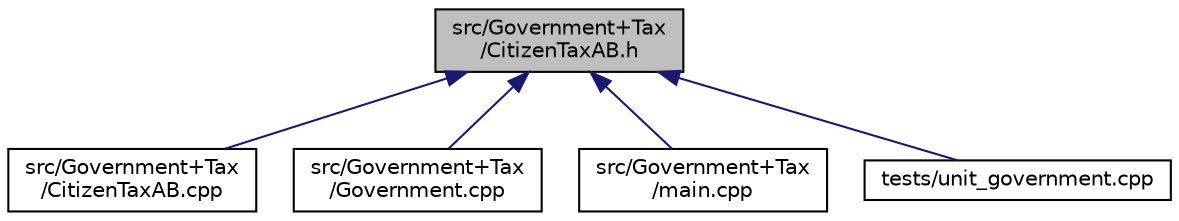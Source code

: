 digraph "src/Government+Tax/CitizenTaxAB.h"
{
 // LATEX_PDF_SIZE
  edge [fontname="Helvetica",fontsize="10",labelfontname="Helvetica",labelfontsize="10"];
  node [fontname="Helvetica",fontsize="10",shape=record];
  Node1 [label="src/Government+Tax\l/CitizenTaxAB.h",height=0.2,width=0.4,color="black", fillcolor="grey75", style="filled", fontcolor="black",tooltip="Header file for the CitizenTaxAB class, which calculates tax for citizens and buildings."];
  Node1 -> Node2 [dir="back",color="midnightblue",fontsize="10",style="solid"];
  Node2 [label="src/Government+Tax\l/CitizenTaxAB.cpp",height=0.2,width=0.4,color="black", fillcolor="white", style="filled",URL="$CitizenTaxAB_8cpp.html",tooltip=" "];
  Node1 -> Node3 [dir="back",color="midnightblue",fontsize="10",style="solid"];
  Node3 [label="src/Government+Tax\l/Government.cpp",height=0.2,width=0.4,color="black", fillcolor="white", style="filled",URL="$Government_8cpp.html",tooltip=" "];
  Node1 -> Node4 [dir="back",color="midnightblue",fontsize="10",style="solid"];
  Node4 [label="src/Government+Tax\l/main.cpp",height=0.2,width=0.4,color="black", fillcolor="white", style="filled",URL="$Government_09Tax_2main_8cpp.html",tooltip=" "];
  Node1 -> Node5 [dir="back",color="midnightblue",fontsize="10",style="solid"];
  Node5 [label="tests/unit_government.cpp",height=0.2,width=0.4,color="black", fillcolor="white", style="filled",URL="$unit__government_8cpp.html",tooltip=" "];
}
